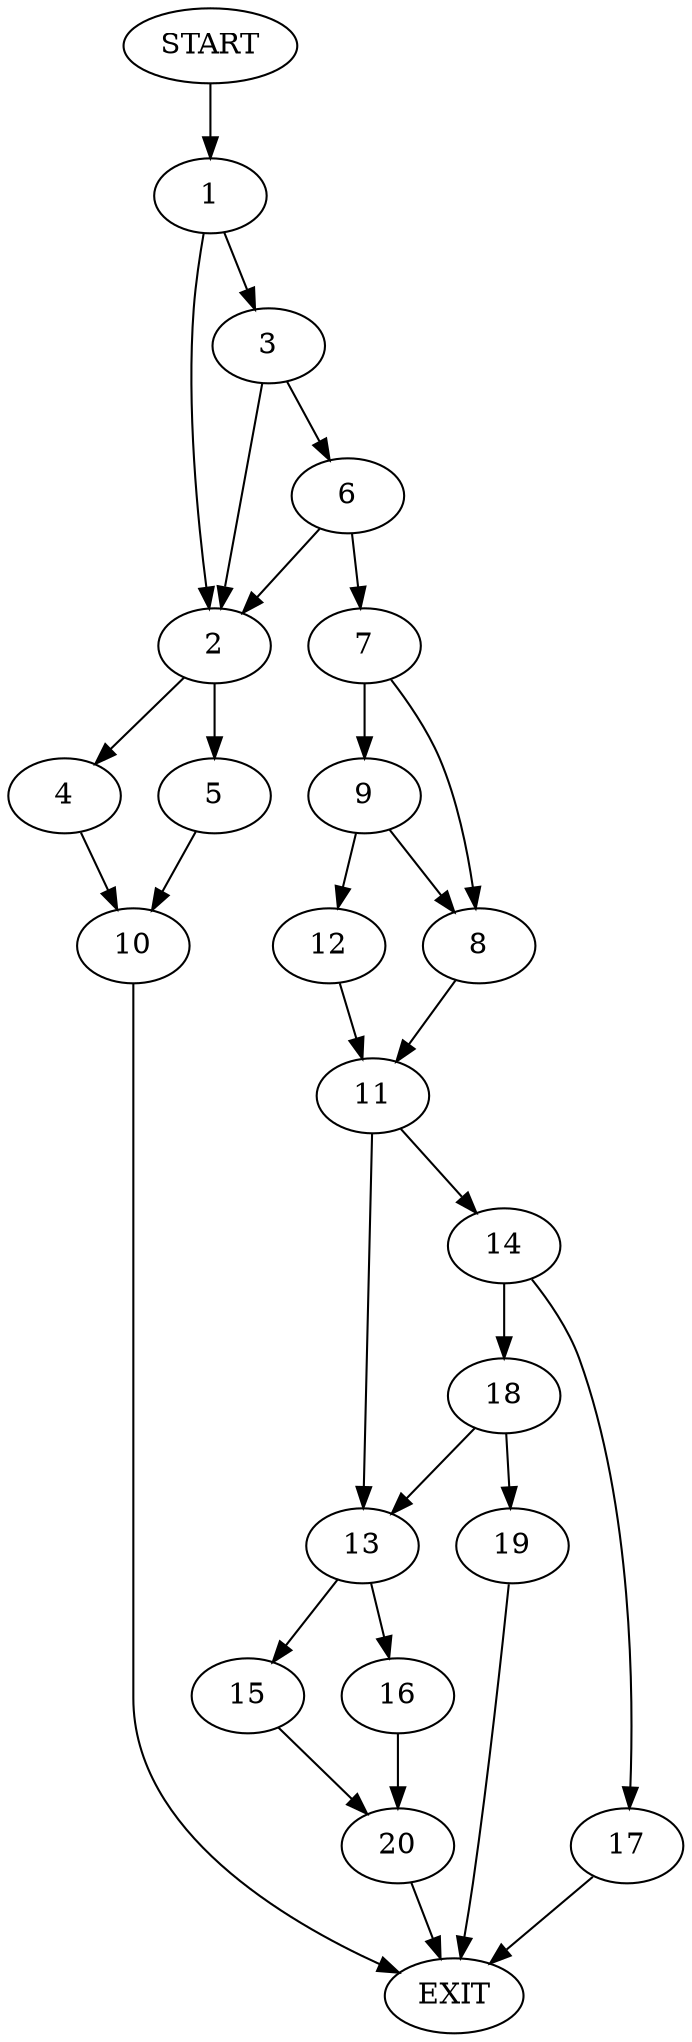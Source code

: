 digraph {
0 [label="START"]
21 [label="EXIT"]
0 -> 1
1 -> 2
1 -> 3
2 -> 4
2 -> 5
3 -> 2
3 -> 6
6 -> 7
6 -> 2
7 -> 8
7 -> 9
4 -> 10
5 -> 10
10 -> 21
8 -> 11
9 -> 12
9 -> 8
12 -> 11
11 -> 13
11 -> 14
13 -> 15
13 -> 16
14 -> 17
14 -> 18
17 -> 21
18 -> 13
18 -> 19
19 -> 21
16 -> 20
15 -> 20
20 -> 21
}
